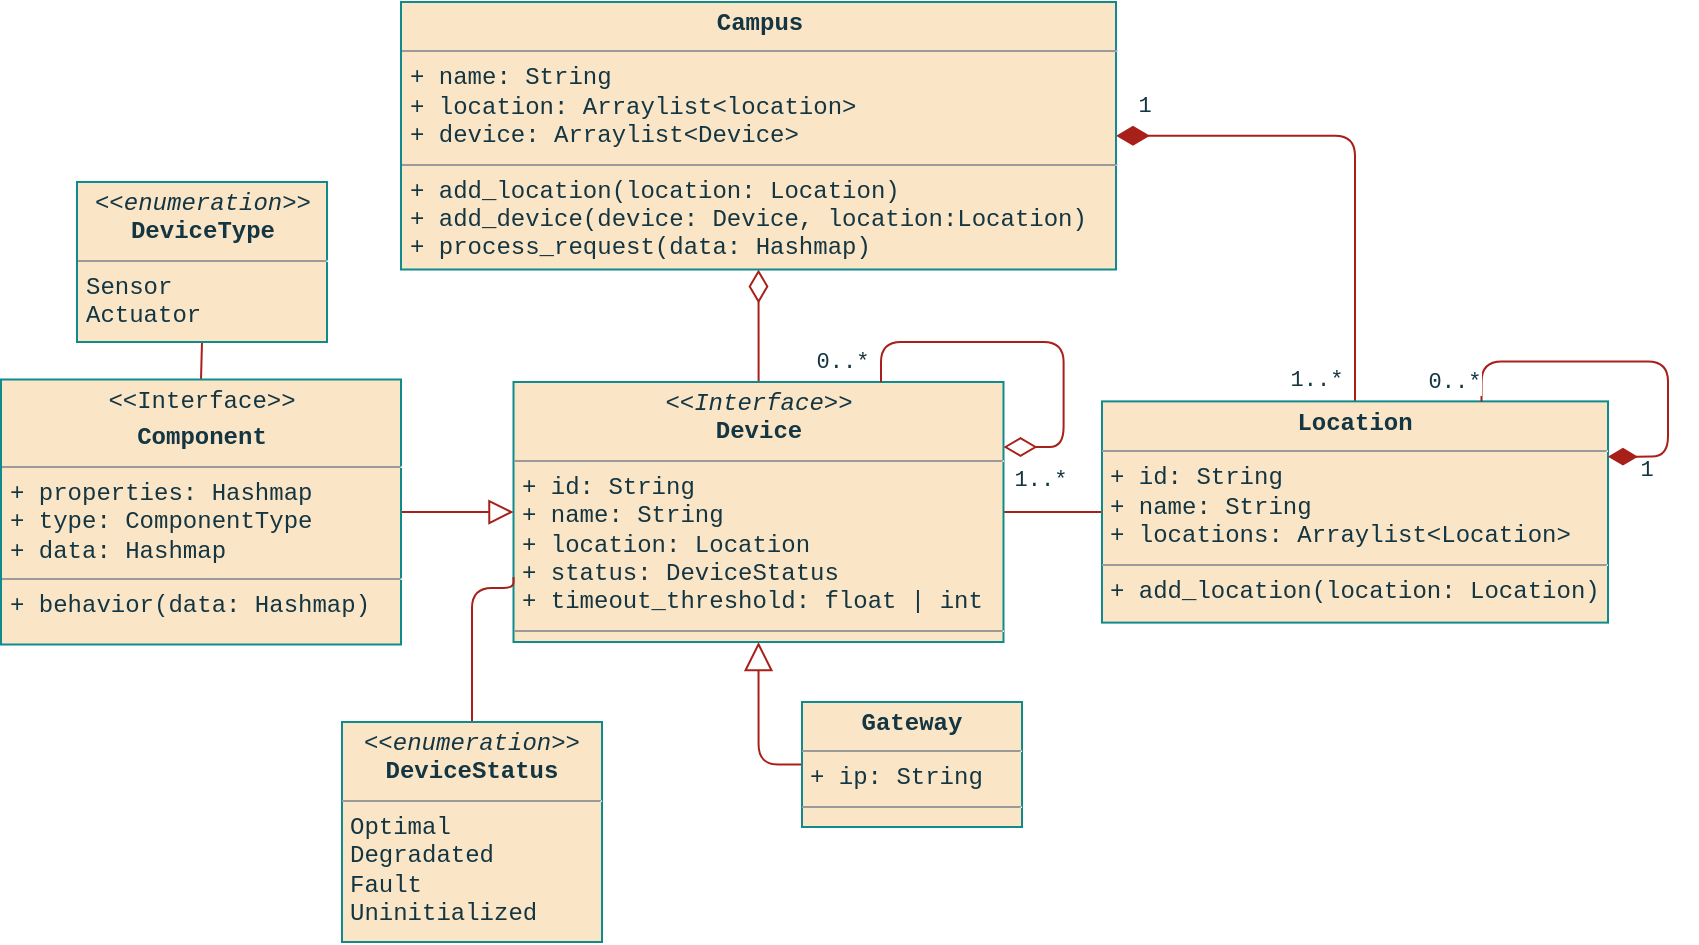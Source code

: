 <mxfile version="21.2.8" type="device">
  <diagram name="Page-1" id="UgkzKDdlbD2YLOSZ790F">
    <mxGraphModel dx="1304" dy="805" grid="1" gridSize="10" guides="1" tooltips="1" connect="1" arrows="1" fold="1" page="1" pageScale="1" pageWidth="850" pageHeight="1100" math="0" shadow="0">
      <root>
        <mxCell id="0" />
        <mxCell id="1" parent="0" />
        <mxCell id="6oxuOz3wnvCVODKfcnTl-27" style="edgeStyle=orthogonalEdgeStyle;rounded=1;orthogonalLoop=1;jettySize=auto;html=1;endArrow=diamondThin;endFill=0;endSize=14;labelBackgroundColor=none;fontColor=default;strokeColor=#A8201A;fontFamily=Courier New;" parent="1" source="6oxuOz3wnvCVODKfcnTl-2" target="6oxuOz3wnvCVODKfcnTl-6" edge="1">
          <mxGeometry relative="1" as="geometry" />
        </mxCell>
        <mxCell id="OdJVMO-tTa7zXgjn8MUh-11" style="edgeStyle=orthogonalEdgeStyle;shape=connector;rounded=1;orthogonalLoop=1;jettySize=auto;html=1;exitX=1;exitY=0.5;exitDx=0;exitDy=0;labelBackgroundColor=default;strokeColor=#A8201A;fontFamily=Courier New;fontSize=11;fontColor=#143642;endArrow=none;endFill=0;fillColor=#FAE5C7;entryX=0;entryY=0.5;entryDx=0;entryDy=0;" parent="1" source="6oxuOz3wnvCVODKfcnTl-2" target="6oxuOz3wnvCVODKfcnTl-5" edge="1">
          <mxGeometry relative="1" as="geometry" />
        </mxCell>
        <mxCell id="6oxuOz3wnvCVODKfcnTl-2" value="&lt;p style=&quot;margin:0px;margin-top:4px;text-align:center;&quot;&gt;&lt;i&gt;&amp;lt;&amp;lt;Interface&amp;gt;&amp;gt;&lt;/i&gt;&lt;br&gt;&lt;b&gt;Device&lt;/b&gt;&lt;/p&gt;&lt;hr size=&quot;1&quot;&gt;&lt;p style=&quot;margin:0px;margin-left:4px;&quot;&gt;+ id: String&lt;br&gt;+ name: String&lt;/p&gt;&lt;p style=&quot;margin:0px;margin-left:4px;&quot;&gt;+ location: Location&lt;/p&gt;&lt;p style=&quot;margin:0px;margin-left:4px;&quot;&gt;+ status: DeviceStatus&lt;br&gt;&lt;/p&gt;&lt;p style=&quot;margin:0px;margin-left:4px;&quot;&gt;+ timeout_threshold: float | int&amp;nbsp;&lt;/p&gt;&lt;hr style=&quot;border-color: var(--border-color);&quot; size=&quot;1&quot;&gt;&lt;p style=&quot;margin:0px;margin-left:4px;&quot;&gt;&lt;br&gt;&lt;/p&gt;" style="verticalAlign=top;align=left;overflow=fill;fontSize=12;fontFamily=Courier New;html=1;whiteSpace=wrap;labelBackgroundColor=none;fillColor=#FAE5C7;strokeColor=#0F8B8D;fontColor=#143642;" parent="1" vertex="1">
          <mxGeometry x="615.75" y="500" width="245" height="130" as="geometry" />
        </mxCell>
        <mxCell id="6oxuOz3wnvCVODKfcnTl-25" style="edgeStyle=orthogonalEdgeStyle;rounded=1;orthogonalLoop=1;jettySize=auto;html=1;endSize=12;endArrow=block;endFill=0;labelBackgroundColor=none;fontColor=default;strokeColor=#A8201A;entryX=0.5;entryY=1;entryDx=0;entryDy=0;exitX=0;exitY=0.5;exitDx=0;exitDy=0;fontFamily=Courier New;" parent="1" source="6oxuOz3wnvCVODKfcnTl-4" target="6oxuOz3wnvCVODKfcnTl-2" edge="1">
          <mxGeometry relative="1" as="geometry">
            <Array as="points" />
          </mxGeometry>
        </mxCell>
        <mxCell id="6oxuOz3wnvCVODKfcnTl-4" value="&lt;p style=&quot;margin:0px;margin-top:4px;text-align:center;&quot;&gt;&lt;b style=&quot;&quot;&gt;Gateway&lt;/b&gt;&lt;/p&gt;&lt;hr size=&quot;1&quot;&gt;&lt;p style=&quot;margin:0px;margin-left:4px;&quot;&gt;+ ip: String&lt;br&gt;&lt;/p&gt;&lt;hr size=&quot;1&quot;&gt;&lt;p style=&quot;margin:0px;margin-left:4px;&quot;&gt;&lt;br&gt;&lt;/p&gt;" style="verticalAlign=top;align=left;overflow=fill;fontSize=12;fontFamily=Courier New;html=1;whiteSpace=wrap;labelBackgroundColor=none;fillColor=#FAE5C7;strokeColor=#0F8B8D;fontColor=#143642;" parent="1" vertex="1">
          <mxGeometry x="760" y="660" width="110" height="62.5" as="geometry" />
        </mxCell>
        <mxCell id="6oxuOz3wnvCVODKfcnTl-32" style="edgeStyle=orthogonalEdgeStyle;orthogonalLoop=1;jettySize=auto;html=1;exitX=0.5;exitY=0;exitDx=0;exitDy=0;entryX=1;entryY=0.5;entryDx=0;entryDy=0;endArrow=diamondThin;endFill=1;endSize=14;labelBackgroundColor=none;fontColor=default;strokeColor=#A8201A;rounded=1;fontFamily=Courier New;" parent="1" source="6oxuOz3wnvCVODKfcnTl-5" target="6oxuOz3wnvCVODKfcnTl-6" edge="1">
          <mxGeometry relative="1" as="geometry" />
        </mxCell>
        <mxCell id="6oxuOz3wnvCVODKfcnTl-33" value="1" style="edgeLabel;html=1;align=center;verticalAlign=middle;resizable=0;points=[];labelBackgroundColor=none;fontColor=#143642;fontFamily=Courier New;" parent="6oxuOz3wnvCVODKfcnTl-32" vertex="1" connectable="0">
          <mxGeometry x="0.815" relative="1" as="geometry">
            <mxPoint x="-10" y="-15" as="offset" />
          </mxGeometry>
        </mxCell>
        <mxCell id="6oxuOz3wnvCVODKfcnTl-36" value="1..*" style="edgeLabel;html=1;align=center;verticalAlign=middle;resizable=0;points=[];fontSize=11;fontFamily=Courier New;fontColor=#143642;" parent="6oxuOz3wnvCVODKfcnTl-32" vertex="1" connectable="0">
          <mxGeometry x="-0.869" y="1" relative="1" as="geometry">
            <mxPoint x="-19" y="6" as="offset" />
          </mxGeometry>
        </mxCell>
        <mxCell id="6oxuOz3wnvCVODKfcnTl-5" value="&lt;p style=&quot;margin:0px;margin-top:4px;text-align:center;&quot;&gt;&lt;b&gt;Location&lt;/b&gt;&lt;/p&gt;&lt;hr size=&quot;1&quot;&gt;&lt;p style=&quot;margin:0px;margin-left:4px;&quot;&gt;+ id: String&lt;/p&gt;&lt;p style=&quot;margin:0px;margin-left:4px;&quot;&gt;+ name: String&lt;/p&gt;&lt;p style=&quot;margin:0px;margin-left:4px;&quot;&gt;+ locations: Arraylist&amp;lt;Location&amp;gt;&lt;/p&gt;&lt;hr size=&quot;1&quot;&gt;&lt;p style=&quot;margin:0px;margin-left:4px;&quot;&gt;+ add_location(location: Location)&lt;/p&gt;" style="verticalAlign=top;align=left;overflow=fill;fontSize=12;fontFamily=Courier New;html=1;whiteSpace=wrap;labelBackgroundColor=none;fillColor=#FAE5C7;strokeColor=#0F8B8D;fontColor=#143642;" parent="1" vertex="1">
          <mxGeometry x="910" y="509.69" width="253" height="110.62" as="geometry" />
        </mxCell>
        <mxCell id="6oxuOz3wnvCVODKfcnTl-6" value="&lt;p style=&quot;margin:0px;margin-top:4px;text-align:center;&quot;&gt;&lt;b&gt;Campus&lt;/b&gt;&lt;/p&gt;&lt;hr size=&quot;1&quot;&gt;&lt;p style=&quot;margin:0px;margin-left:4px;&quot;&gt;+ name: String&lt;/p&gt;&lt;p style=&quot;margin:0px;margin-left:4px;&quot;&gt;+ location: Arraylist&amp;lt;location&amp;gt;&lt;/p&gt;&lt;p style=&quot;margin:0px;margin-left:4px;&quot;&gt;+ device: Arraylist&amp;lt;Device&amp;gt;&lt;/p&gt;&lt;hr size=&quot;1&quot;&gt;&lt;p style=&quot;margin:0px;margin-left:4px;&quot;&gt;+ add_location(location: Location)&lt;/p&gt;&lt;p style=&quot;margin:0px;margin-left:4px;&quot;&gt;+ add_device(device: Device, location:Location)&lt;/p&gt;&lt;p style=&quot;margin:0px;margin-left:4px;&quot;&gt;+ process_request(data: Hashmap)&lt;/p&gt;" style="verticalAlign=top;align=left;overflow=fill;fontSize=12;fontFamily=Courier New;html=1;whiteSpace=wrap;labelBackgroundColor=none;fillColor=#FAE5C7;strokeColor=#0F8B8D;fontColor=#143642;" parent="1" vertex="1">
          <mxGeometry x="559.5" y="310" width="357.5" height="133.75" as="geometry" />
        </mxCell>
        <mxCell id="6oxuOz3wnvCVODKfcnTl-22" style="edgeStyle=orthogonalEdgeStyle;rounded=1;orthogonalLoop=1;jettySize=auto;html=1;endArrow=block;endFill=0;endSize=10;labelBackgroundColor=none;fontColor=default;strokeColor=#A8201A;fontFamily=Courier New;" parent="1" source="6oxuOz3wnvCVODKfcnTl-1" target="6oxuOz3wnvCVODKfcnTl-2" edge="1">
          <mxGeometry relative="1" as="geometry" />
        </mxCell>
        <mxCell id="6oxuOz3wnvCVODKfcnTl-35" style="edgeStyle=orthogonalEdgeStyle;rounded=1;orthogonalLoop=1;jettySize=auto;html=1;strokeColor=#A8201A;fontColor=#143642;fillColor=#FAE5C7;endArrow=none;endFill=0;entryX=0;entryY=0.75;entryDx=0;entryDy=0;exitX=0.5;exitY=0;exitDx=0;exitDy=0;fontFamily=Courier New;" parent="1" source="6oxuOz3wnvCVODKfcnTl-34" target="6oxuOz3wnvCVODKfcnTl-2" edge="1">
          <mxGeometry relative="1" as="geometry">
            <Array as="points">
              <mxPoint x="595" y="603" />
              <mxPoint x="615" y="603" />
            </Array>
          </mxGeometry>
        </mxCell>
        <mxCell id="6oxuOz3wnvCVODKfcnTl-34" value="&lt;p style=&quot;margin:0px;margin-top:4px;text-align:center;&quot;&gt;&lt;i&gt;&amp;lt;&amp;lt;enumeration&amp;gt;&amp;gt;&lt;/i&gt;&lt;br&gt;&lt;b&gt;DeviceStatus&lt;/b&gt;&lt;/p&gt;&lt;hr size=&quot;1&quot;&gt;&lt;p style=&quot;margin:0px;margin-left:4px;&quot;&gt;Optimal&lt;/p&gt;&lt;p style=&quot;margin:0px;margin-left:4px;&quot;&gt;Degradated&lt;/p&gt;&lt;p style=&quot;margin:0px;margin-left:4px;&quot;&gt;Fault&lt;/p&gt;&lt;p style=&quot;margin:0px;margin-left:4px;&quot;&gt;Uninitialized&lt;/p&gt;" style="verticalAlign=top;align=left;overflow=fill;fontSize=12;fontFamily=Courier New;html=1;whiteSpace=wrap;strokeColor=#0F8B8D;fontColor=#143642;fillColor=#FAE5C7;" parent="1" vertex="1">
          <mxGeometry x="530" y="670" width="130" height="110" as="geometry" />
        </mxCell>
        <mxCell id="6oxuOz3wnvCVODKfcnTl-47" style="edgeStyle=orthogonalEdgeStyle;shape=connector;rounded=1;orthogonalLoop=1;jettySize=auto;html=1;exitX=0.75;exitY=0;exitDx=0;exitDy=0;entryX=1;entryY=0.25;entryDx=0;entryDy=0;labelBackgroundColor=default;strokeColor=#A8201A;fontFamily=Courier New;fontSize=11;fontColor=#143642;endArrow=diamondThin;endFill=0;fillColor=#FAE5C7;endSize=14;" parent="1" source="6oxuOz3wnvCVODKfcnTl-2" target="6oxuOz3wnvCVODKfcnTl-2" edge="1">
          <mxGeometry relative="1" as="geometry" />
        </mxCell>
        <mxCell id="6oxuOz3wnvCVODKfcnTl-48" value="1..*" style="edgeLabel;html=1;align=center;verticalAlign=middle;resizable=0;points=[];fontSize=11;fontFamily=Courier New;fontColor=#143642;" parent="1" vertex="1" connectable="0">
          <mxGeometry x="847" y="550" as="geometry">
            <mxPoint x="32" y="-1" as="offset" />
          </mxGeometry>
        </mxCell>
        <mxCell id="6oxuOz3wnvCVODKfcnTl-49" value="0..*" style="edgeLabel;html=1;align=center;verticalAlign=middle;resizable=0;points=[];labelBackgroundColor=none;fontColor=#143642;fontFamily=Courier New;" parent="1" vertex="1" connectable="0">
          <mxGeometry x="780" y="490" as="geometry" />
        </mxCell>
        <mxCell id="OdJVMO-tTa7zXgjn8MUh-5" style="edgeStyle=orthogonalEdgeStyle;rounded=1;orthogonalLoop=1;jettySize=auto;html=1;exitX=0.5;exitY=1;exitDx=0;exitDy=0;entryX=0.5;entryY=0;entryDx=0;entryDy=0;labelBackgroundColor=none;endArrow=none;strokeColor=#A8201A;endFill=0;endSize=10;fontFamily=Courier New;" parent="1" source="OdJVMO-tTa7zXgjn8MUh-1" target="6oxuOz3wnvCVODKfcnTl-1" edge="1">
          <mxGeometry relative="1" as="geometry" />
        </mxCell>
        <mxCell id="OdJVMO-tTa7zXgjn8MUh-1" value="&lt;p style=&quot;margin:0px;margin-top:4px;text-align:center;&quot;&gt;&lt;i&gt;&amp;lt;&amp;lt;enumeration&amp;gt;&amp;gt;&lt;/i&gt;&lt;br&gt;&lt;b&gt;DeviceType&lt;/b&gt;&lt;/p&gt;&lt;hr size=&quot;1&quot;&gt;&lt;p style=&quot;margin:0px;margin-left:4px;&quot;&gt;Sensor&lt;/p&gt;&lt;p style=&quot;margin:0px;margin-left:4px;&quot;&gt;Actuator&lt;/p&gt;" style="verticalAlign=top;align=left;overflow=fill;fontSize=12;fontFamily=Courier New;html=1;whiteSpace=wrap;strokeColor=#0F8B8D;fontColor=#143642;fillColor=#FAE5C7;" parent="1" vertex="1">
          <mxGeometry x="397.5" y="400" width="125" height="80" as="geometry" />
        </mxCell>
        <mxCell id="6oxuOz3wnvCVODKfcnTl-1" value="&lt;p style=&quot;margin:0px;margin-top:4px;text-align:center;&quot;&gt;&amp;lt;&amp;lt;Interface&amp;gt;&amp;gt;&lt;/p&gt;&lt;p style=&quot;margin:0px;margin-top:4px;text-align:center;&quot;&gt;&lt;b&gt;Component&lt;/b&gt;&lt;/p&gt;&lt;hr size=&quot;1&quot;&gt;&lt;p style=&quot;margin:0px;margin-left:4px;&quot;&gt;+ properties: Hashmap&lt;/p&gt;&lt;p style=&quot;margin:0px;margin-left:4px;&quot;&gt;+ type: ComponentType&lt;/p&gt;&lt;p style=&quot;margin:0px;margin-left:4px;&quot;&gt;+ data: Hashmap&lt;/p&gt;&lt;hr size=&quot;1&quot;&gt;&lt;p style=&quot;margin:0px;margin-left:4px;&quot;&gt;+ behavior(data: Hashmap)&amp;nbsp;&lt;br&gt;&lt;/p&gt;" style="verticalAlign=top;align=left;overflow=fill;fontSize=12;fontFamily=Courier New;html=1;whiteSpace=wrap;labelBackgroundColor=none;fillColor=#FAE5C7;strokeColor=#0F8B8D;fontColor=#143642;" parent="1" vertex="1">
          <mxGeometry x="359.5" y="498.75" width="200" height="132.5" as="geometry" />
        </mxCell>
        <mxCell id="OdJVMO-tTa7zXgjn8MUh-8" style="edgeStyle=orthogonalEdgeStyle;shape=connector;rounded=1;orthogonalLoop=1;jettySize=auto;html=1;exitX=0.75;exitY=0;exitDx=0;exitDy=0;entryX=1;entryY=0.25;entryDx=0;entryDy=0;labelBackgroundColor=default;strokeColor=#A8201A;fontFamily=Courier New;fontSize=11;fontColor=#143642;endArrow=diamondThin;endFill=1;fillColor=#FAE5C7;endSize=12;" parent="1" source="6oxuOz3wnvCVODKfcnTl-5" target="6oxuOz3wnvCVODKfcnTl-5" edge="1">
          <mxGeometry relative="1" as="geometry" />
        </mxCell>
        <mxCell id="OdJVMO-tTa7zXgjn8MUh-12" value="0..*" style="edgeLabel;html=1;align=center;verticalAlign=middle;resizable=0;points=[];fontSize=11;fontFamily=Courier New;fontColor=#143642;" parent="OdJVMO-tTa7zXgjn8MUh-8" vertex="1" connectable="0">
          <mxGeometry x="-0.52" y="-2" relative="1" as="geometry">
            <mxPoint x="-40" y="8" as="offset" />
          </mxGeometry>
        </mxCell>
        <mxCell id="OdJVMO-tTa7zXgjn8MUh-16" value="1" style="edgeLabel;html=1;align=center;verticalAlign=middle;resizable=0;points=[];fontSize=11;fontFamily=Courier New;fontColor=#143642;" parent="OdJVMO-tTa7zXgjn8MUh-8" vertex="1" connectable="0">
          <mxGeometry x="0.595" y="-1" relative="1" as="geometry">
            <mxPoint x="-10" y="15" as="offset" />
          </mxGeometry>
        </mxCell>
      </root>
    </mxGraphModel>
  </diagram>
</mxfile>
